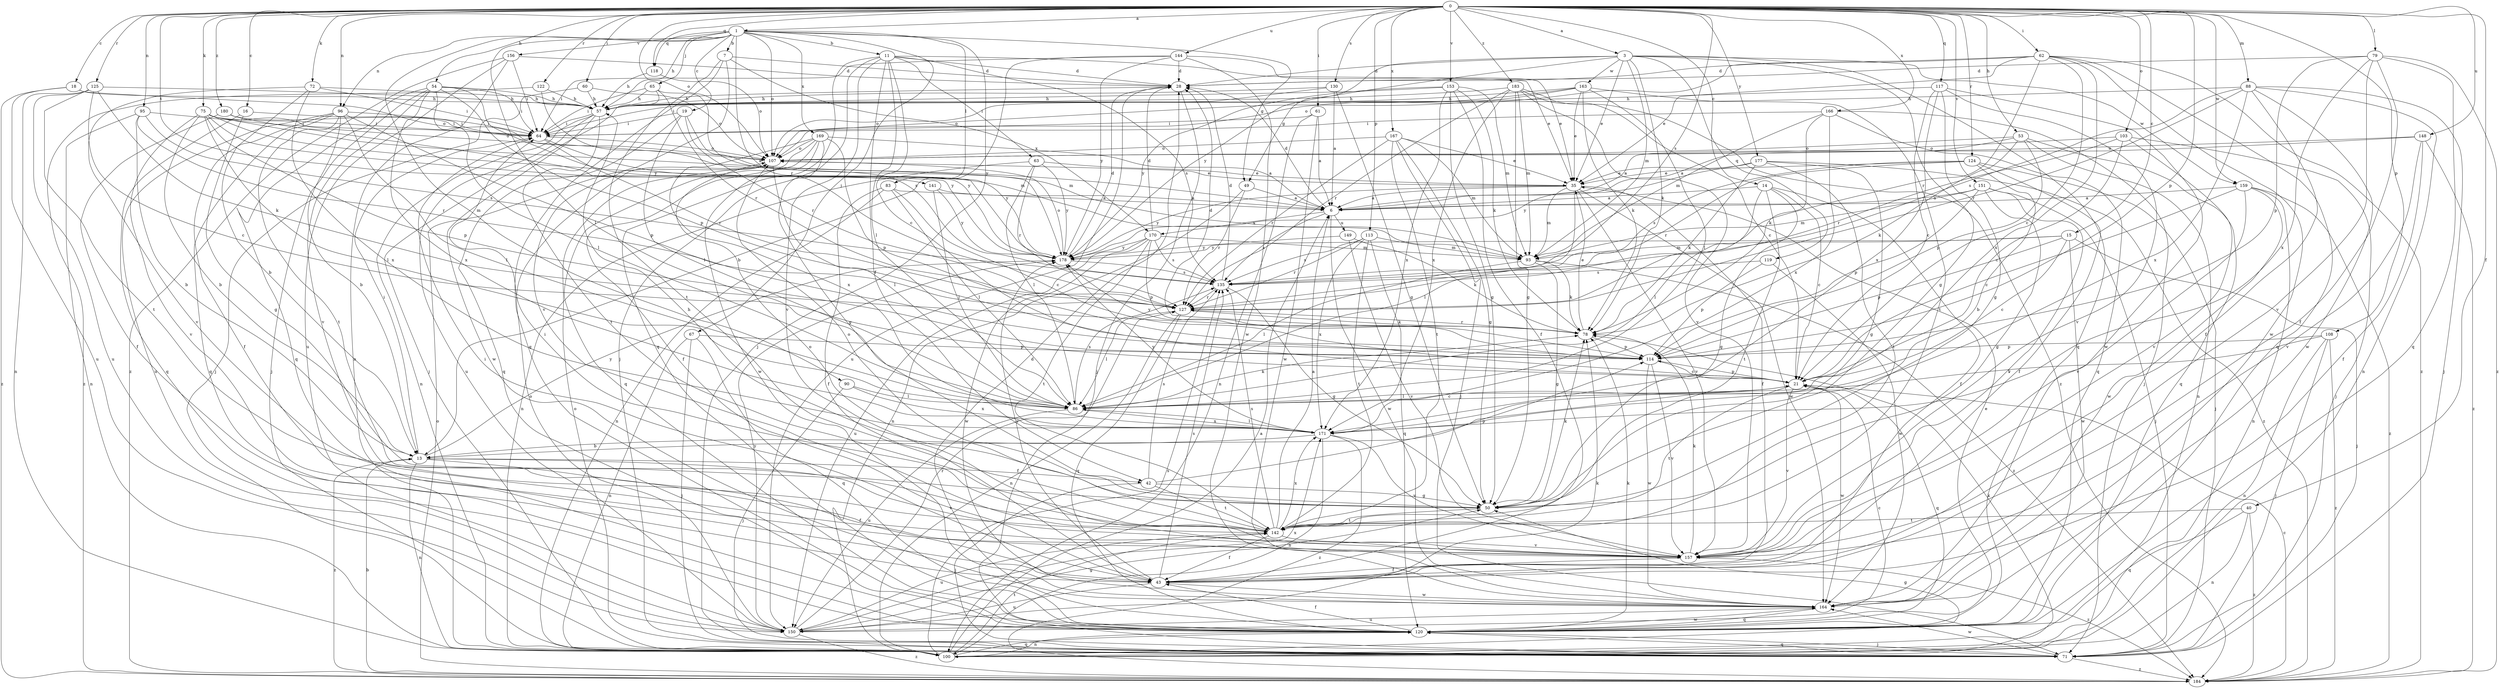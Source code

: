 strict digraph  {
0;
1;
3;
6;
7;
11;
13;
14;
15;
16;
18;
19;
21;
28;
35;
40;
42;
43;
49;
50;
53;
54;
57;
60;
61;
62;
63;
64;
65;
67;
71;
72;
75;
78;
79;
83;
86;
88;
90;
93;
95;
96;
100;
103;
107;
108;
113;
114;
117;
118;
119;
120;
122;
124;
125;
127;
130;
135;
141;
142;
144;
148;
149;
150;
151;
153;
156;
157;
159;
163;
164;
166;
167;
169;
170;
171;
177;
178;
180;
183;
184;
0 -> 1  [label=a];
0 -> 3  [label=a];
0 -> 14  [label=c];
0 -> 15  [label=c];
0 -> 16  [label=c];
0 -> 18  [label=c];
0 -> 40  [label=f];
0 -> 53  [label=h];
0 -> 54  [label=h];
0 -> 60  [label=i];
0 -> 61  [label=i];
0 -> 62  [label=i];
0 -> 72  [label=k];
0 -> 75  [label=k];
0 -> 79  [label=l];
0 -> 88  [label=m];
0 -> 95  [label=n];
0 -> 96  [label=n];
0 -> 103  [label=o];
0 -> 107  [label=o];
0 -> 108  [label=p];
0 -> 113  [label=p];
0 -> 114  [label=p];
0 -> 117  [label=q];
0 -> 118  [label=q];
0 -> 122  [label=r];
0 -> 124  [label=r];
0 -> 125  [label=r];
0 -> 130  [label=s];
0 -> 135  [label=s];
0 -> 141  [label=t];
0 -> 144  [label=u];
0 -> 148  [label=u];
0 -> 151  [label=v];
0 -> 153  [label=v];
0 -> 159  [label=w];
0 -> 166  [label=x];
0 -> 167  [label=x];
0 -> 177  [label=y];
0 -> 180  [label=z];
0 -> 183  [label=z];
1 -> 7  [label=b];
1 -> 11  [label=b];
1 -> 19  [label=c];
1 -> 49  [label=g];
1 -> 57  [label=h];
1 -> 65  [label=j];
1 -> 67  [label=j];
1 -> 71  [label=j];
1 -> 83  [label=l];
1 -> 86  [label=l];
1 -> 90  [label=m];
1 -> 96  [label=n];
1 -> 107  [label=o];
1 -> 118  [label=q];
1 -> 127  [label=r];
1 -> 156  [label=v];
1 -> 169  [label=x];
3 -> 28  [label=d];
3 -> 35  [label=e];
3 -> 49  [label=g];
3 -> 50  [label=g];
3 -> 78  [label=k];
3 -> 93  [label=m];
3 -> 119  [label=q];
3 -> 120  [label=q];
3 -> 159  [label=w];
3 -> 163  [label=w];
3 -> 178  [label=y];
6 -> 28  [label=d];
6 -> 135  [label=s];
6 -> 149  [label=u];
6 -> 164  [label=w];
6 -> 170  [label=x];
7 -> 28  [label=d];
7 -> 120  [label=q];
7 -> 142  [label=t];
7 -> 157  [label=v];
7 -> 170  [label=x];
11 -> 21  [label=c];
11 -> 28  [label=d];
11 -> 35  [label=e];
11 -> 42  [label=f];
11 -> 63  [label=i];
11 -> 71  [label=j];
11 -> 86  [label=l];
11 -> 120  [label=q];
11 -> 135  [label=s];
11 -> 157  [label=v];
13 -> 42  [label=f];
13 -> 43  [label=f];
13 -> 64  [label=i];
13 -> 100  [label=n];
13 -> 157  [label=v];
13 -> 178  [label=y];
13 -> 184  [label=z];
14 -> 6  [label=a];
14 -> 21  [label=c];
14 -> 43  [label=f];
14 -> 50  [label=g];
14 -> 86  [label=l];
14 -> 142  [label=t];
15 -> 21  [label=c];
15 -> 71  [label=j];
15 -> 93  [label=m];
15 -> 114  [label=p];
15 -> 164  [label=w];
15 -> 178  [label=y];
16 -> 50  [label=g];
16 -> 64  [label=i];
16 -> 120  [label=q];
18 -> 57  [label=h];
18 -> 107  [label=o];
18 -> 150  [label=u];
18 -> 184  [label=z];
19 -> 64  [label=i];
19 -> 86  [label=l];
19 -> 93  [label=m];
19 -> 120  [label=q];
19 -> 127  [label=r];
21 -> 86  [label=l];
21 -> 114  [label=p];
21 -> 120  [label=q];
21 -> 142  [label=t];
21 -> 157  [label=v];
21 -> 164  [label=w];
28 -> 57  [label=h];
28 -> 71  [label=j];
28 -> 150  [label=u];
35 -> 6  [label=a];
35 -> 43  [label=f];
35 -> 86  [label=l];
35 -> 93  [label=m];
35 -> 157  [label=v];
35 -> 164  [label=w];
35 -> 178  [label=y];
40 -> 100  [label=n];
40 -> 120  [label=q];
40 -> 142  [label=t];
40 -> 184  [label=z];
42 -> 50  [label=g];
42 -> 71  [label=j];
42 -> 114  [label=p];
42 -> 135  [label=s];
42 -> 142  [label=t];
43 -> 64  [label=i];
43 -> 135  [label=s];
43 -> 150  [label=u];
43 -> 164  [label=w];
43 -> 178  [label=y];
49 -> 6  [label=a];
49 -> 100  [label=n];
49 -> 127  [label=r];
50 -> 57  [label=h];
50 -> 78  [label=k];
50 -> 107  [label=o];
50 -> 142  [label=t];
53 -> 6  [label=a];
53 -> 78  [label=k];
53 -> 100  [label=n];
53 -> 107  [label=o];
53 -> 114  [label=p];
53 -> 120  [label=q];
54 -> 57  [label=h];
54 -> 64  [label=i];
54 -> 71  [label=j];
54 -> 86  [label=l];
54 -> 114  [label=p];
54 -> 120  [label=q];
54 -> 157  [label=v];
54 -> 171  [label=x];
54 -> 178  [label=y];
57 -> 64  [label=i];
57 -> 100  [label=n];
57 -> 142  [label=t];
57 -> 150  [label=u];
57 -> 164  [label=w];
60 -> 57  [label=h];
60 -> 71  [label=j];
60 -> 107  [label=o];
61 -> 6  [label=a];
61 -> 64  [label=i];
61 -> 100  [label=n];
61 -> 164  [label=w];
62 -> 21  [label=c];
62 -> 28  [label=d];
62 -> 35  [label=e];
62 -> 107  [label=o];
62 -> 120  [label=q];
62 -> 127  [label=r];
62 -> 164  [label=w];
62 -> 171  [label=x];
62 -> 184  [label=z];
63 -> 35  [label=e];
63 -> 86  [label=l];
63 -> 100  [label=n];
63 -> 127  [label=r];
63 -> 178  [label=y];
64 -> 107  [label=o];
64 -> 127  [label=r];
64 -> 178  [label=y];
65 -> 57  [label=h];
65 -> 64  [label=i];
65 -> 71  [label=j];
65 -> 127  [label=r];
65 -> 135  [label=s];
67 -> 71  [label=j];
67 -> 100  [label=n];
67 -> 114  [label=p];
67 -> 120  [label=q];
71 -> 107  [label=o];
71 -> 120  [label=q];
71 -> 164  [label=w];
71 -> 184  [label=z];
72 -> 13  [label=b];
72 -> 57  [label=h];
72 -> 64  [label=i];
72 -> 157  [label=v];
72 -> 171  [label=x];
75 -> 6  [label=a];
75 -> 13  [label=b];
75 -> 64  [label=i];
75 -> 86  [label=l];
75 -> 93  [label=m];
75 -> 107  [label=o];
75 -> 114  [label=p];
75 -> 157  [label=v];
75 -> 178  [label=y];
78 -> 28  [label=d];
78 -> 35  [label=e];
78 -> 114  [label=p];
78 -> 127  [label=r];
79 -> 28  [label=d];
79 -> 43  [label=f];
79 -> 114  [label=p];
79 -> 120  [label=q];
79 -> 157  [label=v];
79 -> 171  [label=x];
79 -> 184  [label=z];
83 -> 6  [label=a];
83 -> 21  [label=c];
83 -> 43  [label=f];
83 -> 86  [label=l];
83 -> 100  [label=n];
86 -> 21  [label=c];
86 -> 78  [label=k];
86 -> 135  [label=s];
86 -> 150  [label=u];
86 -> 171  [label=x];
88 -> 43  [label=f];
88 -> 57  [label=h];
88 -> 71  [label=j];
88 -> 100  [label=n];
88 -> 127  [label=r];
88 -> 135  [label=s];
88 -> 164  [label=w];
88 -> 171  [label=x];
90 -> 71  [label=j];
90 -> 86  [label=l];
90 -> 171  [label=x];
93 -> 50  [label=g];
93 -> 78  [label=k];
93 -> 86  [label=l];
93 -> 184  [label=z];
95 -> 13  [label=b];
95 -> 64  [label=i];
95 -> 100  [label=n];
95 -> 127  [label=r];
95 -> 135  [label=s];
96 -> 13  [label=b];
96 -> 43  [label=f];
96 -> 64  [label=i];
96 -> 86  [label=l];
96 -> 114  [label=p];
96 -> 120  [label=q];
96 -> 142  [label=t];
96 -> 150  [label=u];
100 -> 6  [label=a];
100 -> 50  [label=g];
100 -> 78  [label=k];
100 -> 120  [label=q];
100 -> 135  [label=s];
100 -> 142  [label=t];
103 -> 21  [label=c];
103 -> 71  [label=j];
103 -> 107  [label=o];
103 -> 127  [label=r];
103 -> 157  [label=v];
107 -> 35  [label=e];
107 -> 86  [label=l];
108 -> 71  [label=j];
108 -> 86  [label=l];
108 -> 100  [label=n];
108 -> 114  [label=p];
108 -> 184  [label=z];
113 -> 93  [label=m];
113 -> 120  [label=q];
113 -> 127  [label=r];
113 -> 135  [label=s];
113 -> 142  [label=t];
113 -> 171  [label=x];
114 -> 21  [label=c];
114 -> 157  [label=v];
114 -> 164  [label=w];
114 -> 178  [label=y];
117 -> 21  [label=c];
117 -> 50  [label=g];
117 -> 57  [label=h];
117 -> 157  [label=v];
117 -> 164  [label=w];
117 -> 171  [label=x];
118 -> 57  [label=h];
118 -> 107  [label=o];
119 -> 114  [label=p];
119 -> 135  [label=s];
119 -> 164  [label=w];
120 -> 28  [label=d];
120 -> 35  [label=e];
120 -> 43  [label=f];
120 -> 71  [label=j];
120 -> 78  [label=k];
120 -> 100  [label=n];
120 -> 164  [label=w];
122 -> 57  [label=h];
122 -> 178  [label=y];
122 -> 184  [label=z];
124 -> 13  [label=b];
124 -> 35  [label=e];
124 -> 43  [label=f];
124 -> 71  [label=j];
124 -> 127  [label=r];
124 -> 135  [label=s];
125 -> 21  [label=c];
125 -> 57  [label=h];
125 -> 78  [label=k];
125 -> 100  [label=n];
125 -> 142  [label=t];
125 -> 150  [label=u];
127 -> 78  [label=k];
127 -> 86  [label=l];
127 -> 100  [label=n];
127 -> 120  [label=q];
130 -> 6  [label=a];
130 -> 50  [label=g];
130 -> 57  [label=h];
130 -> 107  [label=o];
135 -> 28  [label=d];
135 -> 50  [label=g];
135 -> 127  [label=r];
141 -> 6  [label=a];
141 -> 86  [label=l];
141 -> 178  [label=y];
142 -> 6  [label=a];
142 -> 43  [label=f];
142 -> 64  [label=i];
142 -> 107  [label=o];
142 -> 135  [label=s];
142 -> 150  [label=u];
142 -> 157  [label=v];
142 -> 171  [label=x];
144 -> 13  [label=b];
144 -> 28  [label=d];
144 -> 35  [label=e];
144 -> 64  [label=i];
144 -> 164  [label=w];
144 -> 178  [label=y];
148 -> 6  [label=a];
148 -> 43  [label=f];
148 -> 107  [label=o];
148 -> 157  [label=v];
148 -> 184  [label=z];
149 -> 78  [label=k];
149 -> 157  [label=v];
149 -> 178  [label=y];
150 -> 21  [label=c];
150 -> 50  [label=g];
150 -> 78  [label=k];
150 -> 107  [label=o];
150 -> 127  [label=r];
150 -> 171  [label=x];
150 -> 178  [label=y];
150 -> 184  [label=z];
151 -> 6  [label=a];
151 -> 50  [label=g];
151 -> 71  [label=j];
151 -> 93  [label=m];
151 -> 114  [label=p];
151 -> 157  [label=v];
153 -> 43  [label=f];
153 -> 50  [label=g];
153 -> 57  [label=h];
153 -> 78  [label=k];
153 -> 93  [label=m];
153 -> 171  [label=x];
153 -> 178  [label=y];
156 -> 28  [label=d];
156 -> 64  [label=i];
156 -> 100  [label=n];
156 -> 150  [label=u];
156 -> 184  [label=z];
157 -> 43  [label=f];
157 -> 78  [label=k];
157 -> 184  [label=z];
159 -> 6  [label=a];
159 -> 21  [label=c];
159 -> 100  [label=n];
159 -> 157  [label=v];
159 -> 164  [label=w];
159 -> 184  [label=z];
163 -> 35  [label=e];
163 -> 57  [label=h];
163 -> 64  [label=i];
163 -> 78  [label=k];
163 -> 86  [label=l];
163 -> 107  [label=o];
163 -> 142  [label=t];
164 -> 120  [label=q];
164 -> 150  [label=u];
166 -> 64  [label=i];
166 -> 71  [label=j];
166 -> 78  [label=k];
166 -> 93  [label=m];
166 -> 120  [label=q];
166 -> 171  [label=x];
167 -> 35  [label=e];
167 -> 50  [label=g];
167 -> 71  [label=j];
167 -> 93  [label=m];
167 -> 107  [label=o];
167 -> 127  [label=r];
167 -> 142  [label=t];
169 -> 6  [label=a];
169 -> 43  [label=f];
169 -> 50  [label=g];
169 -> 107  [label=o];
169 -> 114  [label=p];
169 -> 120  [label=q];
169 -> 164  [label=w];
169 -> 171  [label=x];
170 -> 28  [label=d];
170 -> 93  [label=m];
170 -> 114  [label=p];
170 -> 135  [label=s];
170 -> 142  [label=t];
170 -> 150  [label=u];
170 -> 164  [label=w];
170 -> 178  [label=y];
171 -> 13  [label=b];
171 -> 86  [label=l];
171 -> 100  [label=n];
171 -> 157  [label=v];
171 -> 178  [label=y];
171 -> 184  [label=z];
177 -> 35  [label=e];
177 -> 50  [label=g];
177 -> 78  [label=k];
177 -> 142  [label=t];
177 -> 178  [label=y];
177 -> 184  [label=z];
178 -> 28  [label=d];
178 -> 107  [label=o];
178 -> 135  [label=s];
180 -> 43  [label=f];
180 -> 64  [label=i];
180 -> 178  [label=y];
183 -> 21  [label=c];
183 -> 50  [label=g];
183 -> 57  [label=h];
183 -> 93  [label=m];
183 -> 127  [label=r];
183 -> 157  [label=v];
183 -> 171  [label=x];
183 -> 184  [label=z];
184 -> 13  [label=b];
184 -> 21  [label=c];
184 -> 107  [label=o];
}
